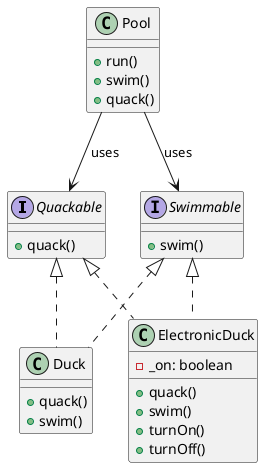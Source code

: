 @startuml

' two interfaces to respect SRP '
interface Quackable {
    + quack()
}

interface Swimmable {
    + swim()
}

class Duck implements Quackable, Swimmable {
    + quack()
    + swim()
}

class ElectronicDuck implements Quackable, Swimmable {
    - _on: boolean
    + quack()
    + swim()
    + turnOn()
    + turnOff()
}

class Pool {
    + run()
    + swim()
    + quack()
}




Pool --> Quackable : uses
Pool --> Swimmable : uses

@enduml
